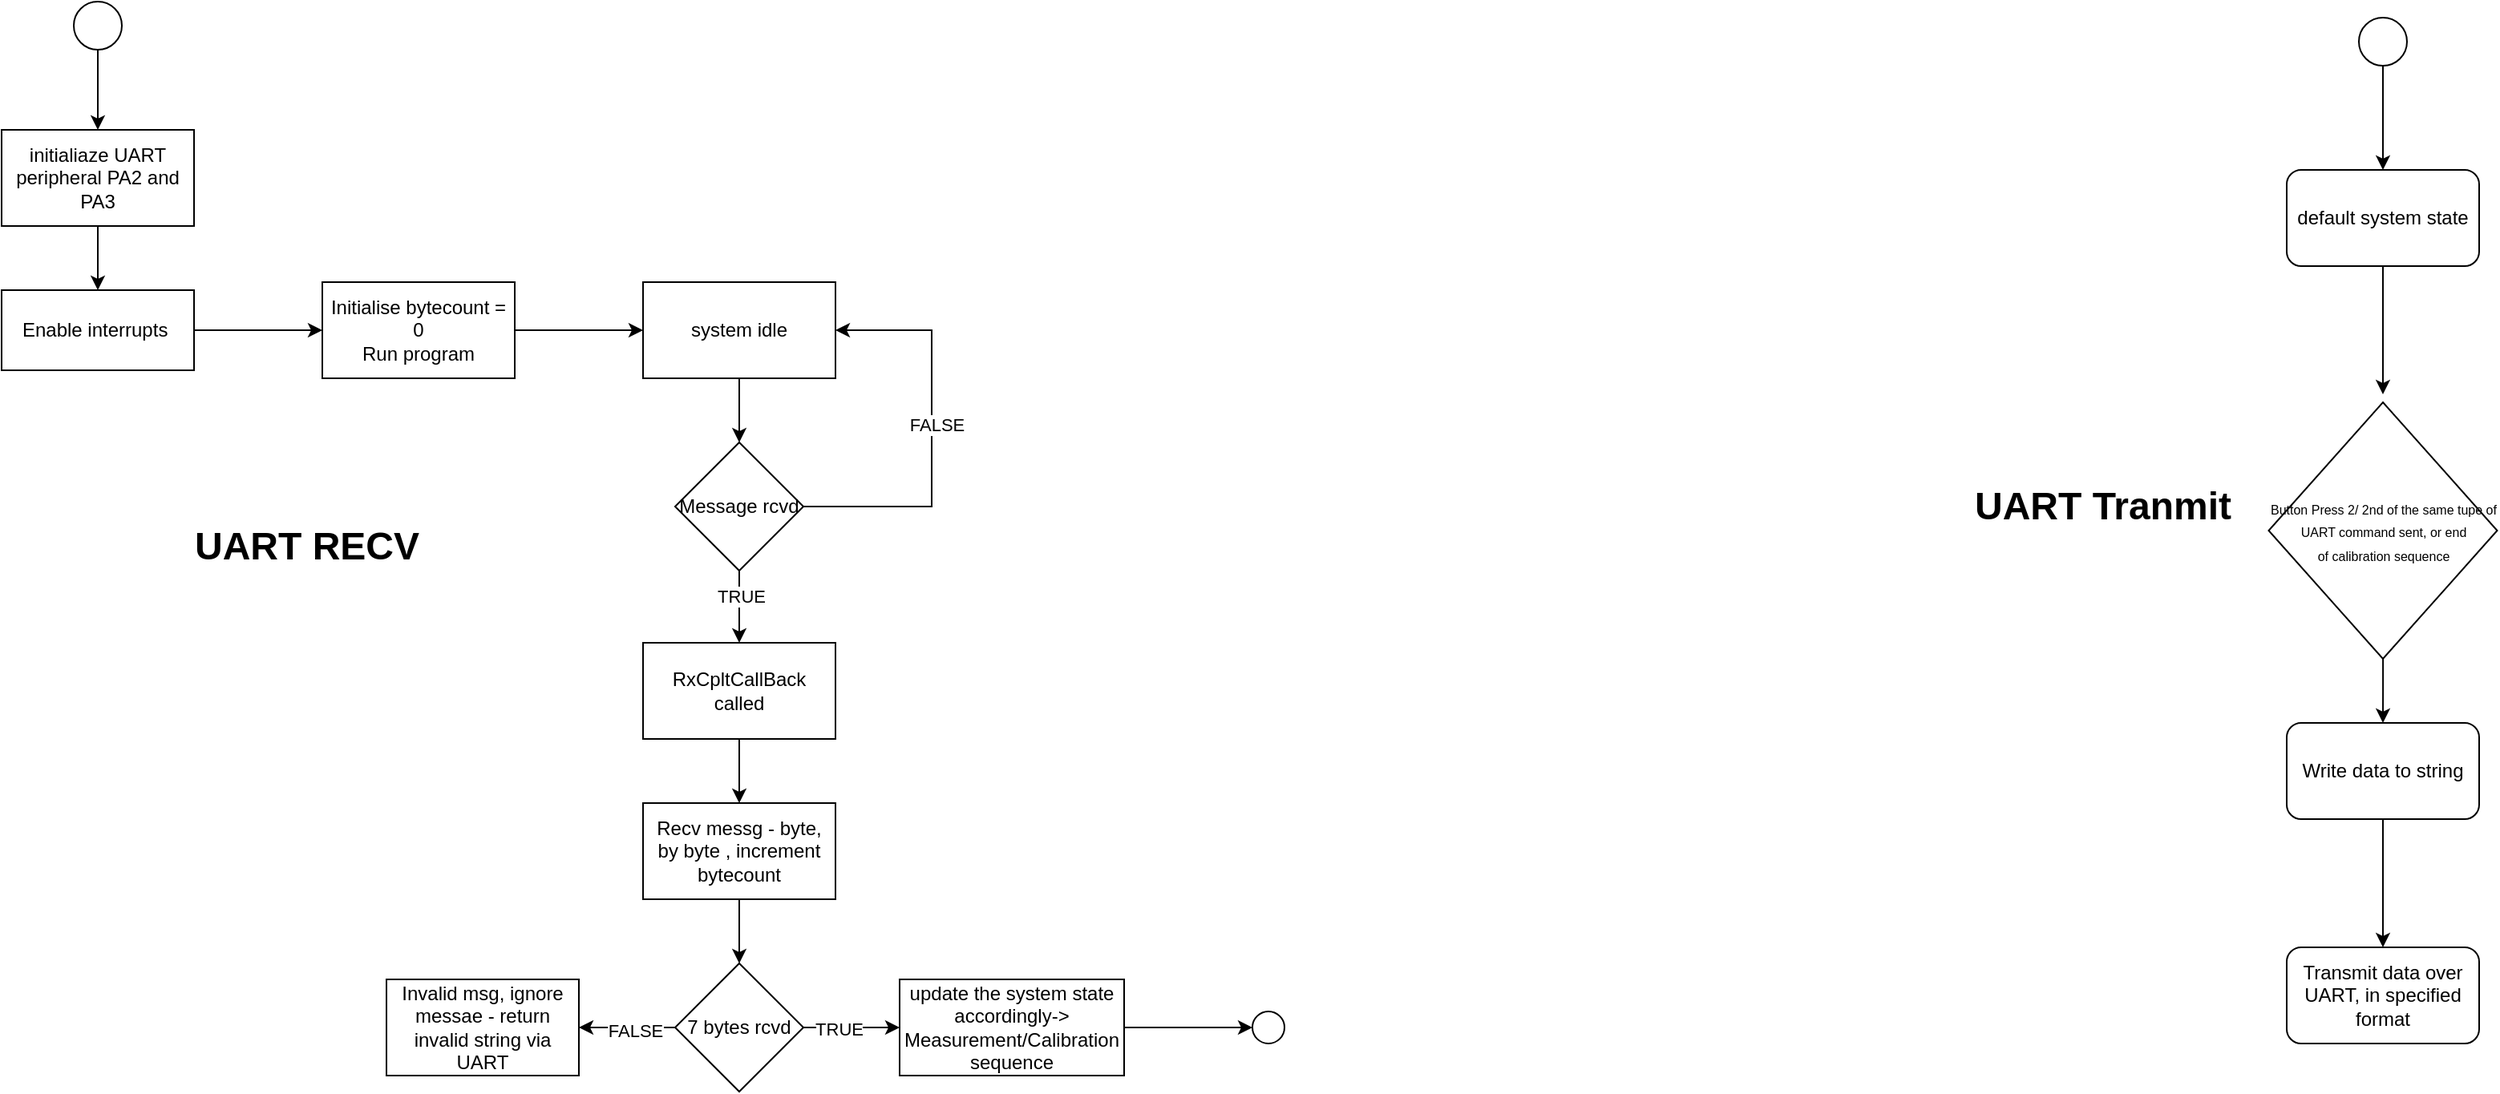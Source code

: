 <mxfile version="24.1.0" type="device">
  <diagram name="Page-1" id="7e0a89b8-554c-2b80-1dc8-d5c74ca68de4">
    <mxGraphModel dx="2800" dy="1430" grid="1" gridSize="10" guides="1" tooltips="1" connect="1" arrows="1" fold="1" page="1" pageScale="1" pageWidth="1100" pageHeight="850" background="none" math="0" shadow="0">
      <root>
        <mxCell id="0" />
        <mxCell id="1" parent="0" />
        <mxCell id="vOGGidffWLcL1Gw-ql8o-4" value="" style="edgeStyle=orthogonalEdgeStyle;rounded=0;orthogonalLoop=1;jettySize=auto;html=1;" parent="1" source="vOGGidffWLcL1Gw-ql8o-1" target="vOGGidffWLcL1Gw-ql8o-3" edge="1">
          <mxGeometry relative="1" as="geometry" />
        </mxCell>
        <mxCell id="vOGGidffWLcL1Gw-ql8o-1" value="" style="ellipse;whiteSpace=wrap;html=1;aspect=fixed;" parent="1" vertex="1">
          <mxGeometry x="145" y="150" width="30" height="30" as="geometry" />
        </mxCell>
        <mxCell id="vOGGidffWLcL1Gw-ql8o-6" value="" style="edgeStyle=orthogonalEdgeStyle;rounded=0;orthogonalLoop=1;jettySize=auto;html=1;" parent="1" source="vOGGidffWLcL1Gw-ql8o-3" target="vOGGidffWLcL1Gw-ql8o-5" edge="1">
          <mxGeometry relative="1" as="geometry" />
        </mxCell>
        <mxCell id="vOGGidffWLcL1Gw-ql8o-3" value="initialiaze UART peripheral PA2 and PA3" style="whiteSpace=wrap;html=1;" parent="1" vertex="1">
          <mxGeometry x="100" y="230" width="120" height="60" as="geometry" />
        </mxCell>
        <mxCell id="vOGGidffWLcL1Gw-ql8o-8" value="" style="edgeStyle=orthogonalEdgeStyle;rounded=0;orthogonalLoop=1;jettySize=auto;html=1;" parent="1" source="vOGGidffWLcL1Gw-ql8o-5" target="vOGGidffWLcL1Gw-ql8o-7" edge="1">
          <mxGeometry relative="1" as="geometry" />
        </mxCell>
        <mxCell id="vOGGidffWLcL1Gw-ql8o-5" value="Enable interrupts&amp;nbsp;" style="whiteSpace=wrap;html=1;" parent="1" vertex="1">
          <mxGeometry x="100" y="330" width="120" height="50" as="geometry" />
        </mxCell>
        <mxCell id="vOGGidffWLcL1Gw-ql8o-10" value="" style="edgeStyle=orthogonalEdgeStyle;rounded=0;orthogonalLoop=1;jettySize=auto;html=1;" parent="1" source="vOGGidffWLcL1Gw-ql8o-7" target="vOGGidffWLcL1Gw-ql8o-9" edge="1">
          <mxGeometry relative="1" as="geometry" />
        </mxCell>
        <mxCell id="vOGGidffWLcL1Gw-ql8o-7" value="Initialise bytecount = 0&lt;div&gt;Run program&lt;/div&gt;" style="whiteSpace=wrap;html=1;" parent="1" vertex="1">
          <mxGeometry x="300" y="325" width="120" height="60" as="geometry" />
        </mxCell>
        <mxCell id="vOGGidffWLcL1Gw-ql8o-12" value="" style="edgeStyle=orthogonalEdgeStyle;rounded=0;orthogonalLoop=1;jettySize=auto;html=1;" parent="1" source="vOGGidffWLcL1Gw-ql8o-9" edge="1">
          <mxGeometry relative="1" as="geometry">
            <mxPoint x="560" y="425" as="targetPoint" />
          </mxGeometry>
        </mxCell>
        <mxCell id="vOGGidffWLcL1Gw-ql8o-9" value="system idle" style="whiteSpace=wrap;html=1;" parent="1" vertex="1">
          <mxGeometry x="500" y="325" width="120" height="60" as="geometry" />
        </mxCell>
        <mxCell id="vOGGidffWLcL1Gw-ql8o-17" value="" style="edgeStyle=orthogonalEdgeStyle;rounded=0;orthogonalLoop=1;jettySize=auto;html=1;" parent="1" source="vOGGidffWLcL1Gw-ql8o-13" target="vOGGidffWLcL1Gw-ql8o-16" edge="1">
          <mxGeometry relative="1" as="geometry" />
        </mxCell>
        <mxCell id="vOGGidffWLcL1Gw-ql8o-18" value="TRUE" style="edgeLabel;html=1;align=center;verticalAlign=middle;resizable=0;points=[];" parent="vOGGidffWLcL1Gw-ql8o-17" vertex="1" connectable="0">
          <mxGeometry x="-0.311" y="1" relative="1" as="geometry">
            <mxPoint as="offset" />
          </mxGeometry>
        </mxCell>
        <mxCell id="vOGGidffWLcL1Gw-ql8o-13" value="Message rcvd" style="rhombus;whiteSpace=wrap;html=1;" parent="1" vertex="1">
          <mxGeometry x="520" y="425" width="80" height="80" as="geometry" />
        </mxCell>
        <mxCell id="vOGGidffWLcL1Gw-ql8o-14" value="" style="endArrow=classic;html=1;rounded=0;exitX=1;exitY=0.5;exitDx=0;exitDy=0;entryX=1;entryY=0.5;entryDx=0;entryDy=0;" parent="1" source="vOGGidffWLcL1Gw-ql8o-13" target="vOGGidffWLcL1Gw-ql8o-9" edge="1">
          <mxGeometry width="50" height="50" relative="1" as="geometry">
            <mxPoint x="610" y="460" as="sourcePoint" />
            <mxPoint x="710" y="300" as="targetPoint" />
            <Array as="points">
              <mxPoint x="680" y="465" />
              <mxPoint x="680" y="355" />
            </Array>
          </mxGeometry>
        </mxCell>
        <mxCell id="vOGGidffWLcL1Gw-ql8o-15" value="FALSE" style="edgeLabel;html=1;align=center;verticalAlign=middle;resizable=0;points=[];" parent="vOGGidffWLcL1Gw-ql8o-14" vertex="1" connectable="0">
          <mxGeometry x="0.048" y="-3" relative="1" as="geometry">
            <mxPoint as="offset" />
          </mxGeometry>
        </mxCell>
        <mxCell id="vOGGidffWLcL1Gw-ql8o-20" value="" style="edgeStyle=orthogonalEdgeStyle;rounded=0;orthogonalLoop=1;jettySize=auto;html=1;" parent="1" source="vOGGidffWLcL1Gw-ql8o-16" target="vOGGidffWLcL1Gw-ql8o-19" edge="1">
          <mxGeometry relative="1" as="geometry" />
        </mxCell>
        <mxCell id="vOGGidffWLcL1Gw-ql8o-16" value="RxCpltCallBack called" style="whiteSpace=wrap;html=1;" parent="1" vertex="1">
          <mxGeometry x="500" y="550" width="120" height="60" as="geometry" />
        </mxCell>
        <mxCell id="vOGGidffWLcL1Gw-ql8o-22" value="" style="edgeStyle=orthogonalEdgeStyle;rounded=0;orthogonalLoop=1;jettySize=auto;html=1;" parent="1" source="vOGGidffWLcL1Gw-ql8o-19" edge="1">
          <mxGeometry relative="1" as="geometry">
            <mxPoint x="560" y="750" as="targetPoint" />
          </mxGeometry>
        </mxCell>
        <mxCell id="vOGGidffWLcL1Gw-ql8o-19" value="Recv messg - byte, by byte , increment bytecount" style="whiteSpace=wrap;html=1;" parent="1" vertex="1">
          <mxGeometry x="500" y="650" width="120" height="60" as="geometry" />
        </mxCell>
        <mxCell id="vOGGidffWLcL1Gw-ql8o-25" value="" style="edgeStyle=orthogonalEdgeStyle;rounded=0;orthogonalLoop=1;jettySize=auto;html=1;" parent="1" source="vOGGidffWLcL1Gw-ql8o-23" target="vOGGidffWLcL1Gw-ql8o-24" edge="1">
          <mxGeometry relative="1" as="geometry" />
        </mxCell>
        <mxCell id="vOGGidffWLcL1Gw-ql8o-26" value="FALSE" style="edgeLabel;html=1;align=center;verticalAlign=middle;resizable=0;points=[];" parent="vOGGidffWLcL1Gw-ql8o-25" vertex="1" connectable="0">
          <mxGeometry x="-0.165" y="2" relative="1" as="geometry">
            <mxPoint as="offset" />
          </mxGeometry>
        </mxCell>
        <mxCell id="vOGGidffWLcL1Gw-ql8o-28" value="" style="edgeStyle=orthogonalEdgeStyle;rounded=0;orthogonalLoop=1;jettySize=auto;html=1;" parent="1" source="vOGGidffWLcL1Gw-ql8o-23" target="vOGGidffWLcL1Gw-ql8o-27" edge="1">
          <mxGeometry relative="1" as="geometry" />
        </mxCell>
        <mxCell id="vOGGidffWLcL1Gw-ql8o-30" value="TRUE" style="edgeLabel;html=1;align=center;verticalAlign=middle;resizable=0;points=[];" parent="vOGGidffWLcL1Gw-ql8o-28" vertex="1" connectable="0">
          <mxGeometry x="-0.267" y="-1" relative="1" as="geometry">
            <mxPoint as="offset" />
          </mxGeometry>
        </mxCell>
        <mxCell id="vOGGidffWLcL1Gw-ql8o-23" value="7 bytes rcvd" style="rhombus;whiteSpace=wrap;html=1;" parent="1" vertex="1">
          <mxGeometry x="520" y="750" width="80" height="80" as="geometry" />
        </mxCell>
        <mxCell id="vOGGidffWLcL1Gw-ql8o-24" value="Invalid msg, ignore messae - return invalid string via UART" style="whiteSpace=wrap;html=1;" parent="1" vertex="1">
          <mxGeometry x="340" y="760" width="120" height="60" as="geometry" />
        </mxCell>
        <mxCell id="wq_KzEewOQI-o1iVDcvh-3" value="" style="edgeStyle=orthogonalEdgeStyle;rounded=0;orthogonalLoop=1;jettySize=auto;html=1;" edge="1" parent="1" source="vOGGidffWLcL1Gw-ql8o-27" target="wq_KzEewOQI-o1iVDcvh-2">
          <mxGeometry relative="1" as="geometry" />
        </mxCell>
        <mxCell id="vOGGidffWLcL1Gw-ql8o-27" value="update the system state accordingly-&amp;gt;&lt;div&gt;Measurement/Calibration sequence&lt;/div&gt;" style="whiteSpace=wrap;html=1;" parent="1" vertex="1">
          <mxGeometry x="660" y="760" width="140" height="60" as="geometry" />
        </mxCell>
        <mxCell id="wq_KzEewOQI-o1iVDcvh-1" value="UART RECV" style="text;strokeColor=none;fillColor=none;html=1;fontSize=24;fontStyle=1;verticalAlign=middle;align=center;" vertex="1" parent="1">
          <mxGeometry x="240" y="470" width="100" height="40" as="geometry" />
        </mxCell>
        <mxCell id="wq_KzEewOQI-o1iVDcvh-2" value="" style="ellipse;whiteSpace=wrap;html=1;" vertex="1" parent="1">
          <mxGeometry x="880" y="780" width="20" height="20" as="geometry" />
        </mxCell>
        <mxCell id="wq_KzEewOQI-o1iVDcvh-8" value="" style="edgeStyle=orthogonalEdgeStyle;rounded=0;orthogonalLoop=1;jettySize=auto;html=1;" edge="1" parent="1" source="wq_KzEewOQI-o1iVDcvh-4" target="wq_KzEewOQI-o1iVDcvh-7">
          <mxGeometry relative="1" as="geometry" />
        </mxCell>
        <mxCell id="wq_KzEewOQI-o1iVDcvh-4" value="" style="ellipse;whiteSpace=wrap;html=1;aspect=fixed;" vertex="1" parent="1">
          <mxGeometry x="1570" y="160" width="30" height="30" as="geometry" />
        </mxCell>
        <mxCell id="wq_KzEewOQI-o1iVDcvh-10" value="" style="edgeStyle=orthogonalEdgeStyle;rounded=0;orthogonalLoop=1;jettySize=auto;html=1;" edge="1" parent="1" source="wq_KzEewOQI-o1iVDcvh-7">
          <mxGeometry relative="1" as="geometry">
            <mxPoint x="1585" y="395" as="targetPoint" />
          </mxGeometry>
        </mxCell>
        <mxCell id="wq_KzEewOQI-o1iVDcvh-7" value="default system state" style="rounded=1;whiteSpace=wrap;html=1;" vertex="1" parent="1">
          <mxGeometry x="1525" y="255" width="120" height="60" as="geometry" />
        </mxCell>
        <mxCell id="wq_KzEewOQI-o1iVDcvh-14" value="" style="edgeStyle=orthogonalEdgeStyle;rounded=0;orthogonalLoop=1;jettySize=auto;html=1;" edge="1" parent="1" source="wq_KzEewOQI-o1iVDcvh-12" target="wq_KzEewOQI-o1iVDcvh-13">
          <mxGeometry relative="1" as="geometry" />
        </mxCell>
        <mxCell id="wq_KzEewOQI-o1iVDcvh-12" value="&lt;font style=&quot;font-size: 8px;&quot;&gt;Button Press 2/ 2nd of the same tupe of UART command sent, or end&lt;/font&gt;&lt;div&gt;&lt;font style=&quot;font-size: 8px;&quot;&gt;of calibration sequence&lt;/font&gt;&lt;/div&gt;" style="rhombus;whiteSpace=wrap;html=1;" vertex="1" parent="1">
          <mxGeometry x="1513.75" y="400" width="142.5" height="160" as="geometry" />
        </mxCell>
        <mxCell id="wq_KzEewOQI-o1iVDcvh-16" value="" style="edgeStyle=orthogonalEdgeStyle;rounded=0;orthogonalLoop=1;jettySize=auto;html=1;" edge="1" parent="1" source="wq_KzEewOQI-o1iVDcvh-13" target="wq_KzEewOQI-o1iVDcvh-15">
          <mxGeometry relative="1" as="geometry" />
        </mxCell>
        <mxCell id="wq_KzEewOQI-o1iVDcvh-13" value="Write data to string" style="rounded=1;whiteSpace=wrap;html=1;" vertex="1" parent="1">
          <mxGeometry x="1525" y="600" width="120" height="60" as="geometry" />
        </mxCell>
        <mxCell id="wq_KzEewOQI-o1iVDcvh-15" value="Transmit data over UART, in specified format" style="whiteSpace=wrap;html=1;rounded=1;" vertex="1" parent="1">
          <mxGeometry x="1525" y="740" width="120" height="60" as="geometry" />
        </mxCell>
        <mxCell id="wq_KzEewOQI-o1iVDcvh-17" value="UART Tranmit" style="text;strokeColor=none;fillColor=none;html=1;fontSize=24;fontStyle=1;verticalAlign=middle;align=center;" vertex="1" parent="1">
          <mxGeometry x="1360" y="445" width="100" height="40" as="geometry" />
        </mxCell>
      </root>
    </mxGraphModel>
  </diagram>
</mxfile>
